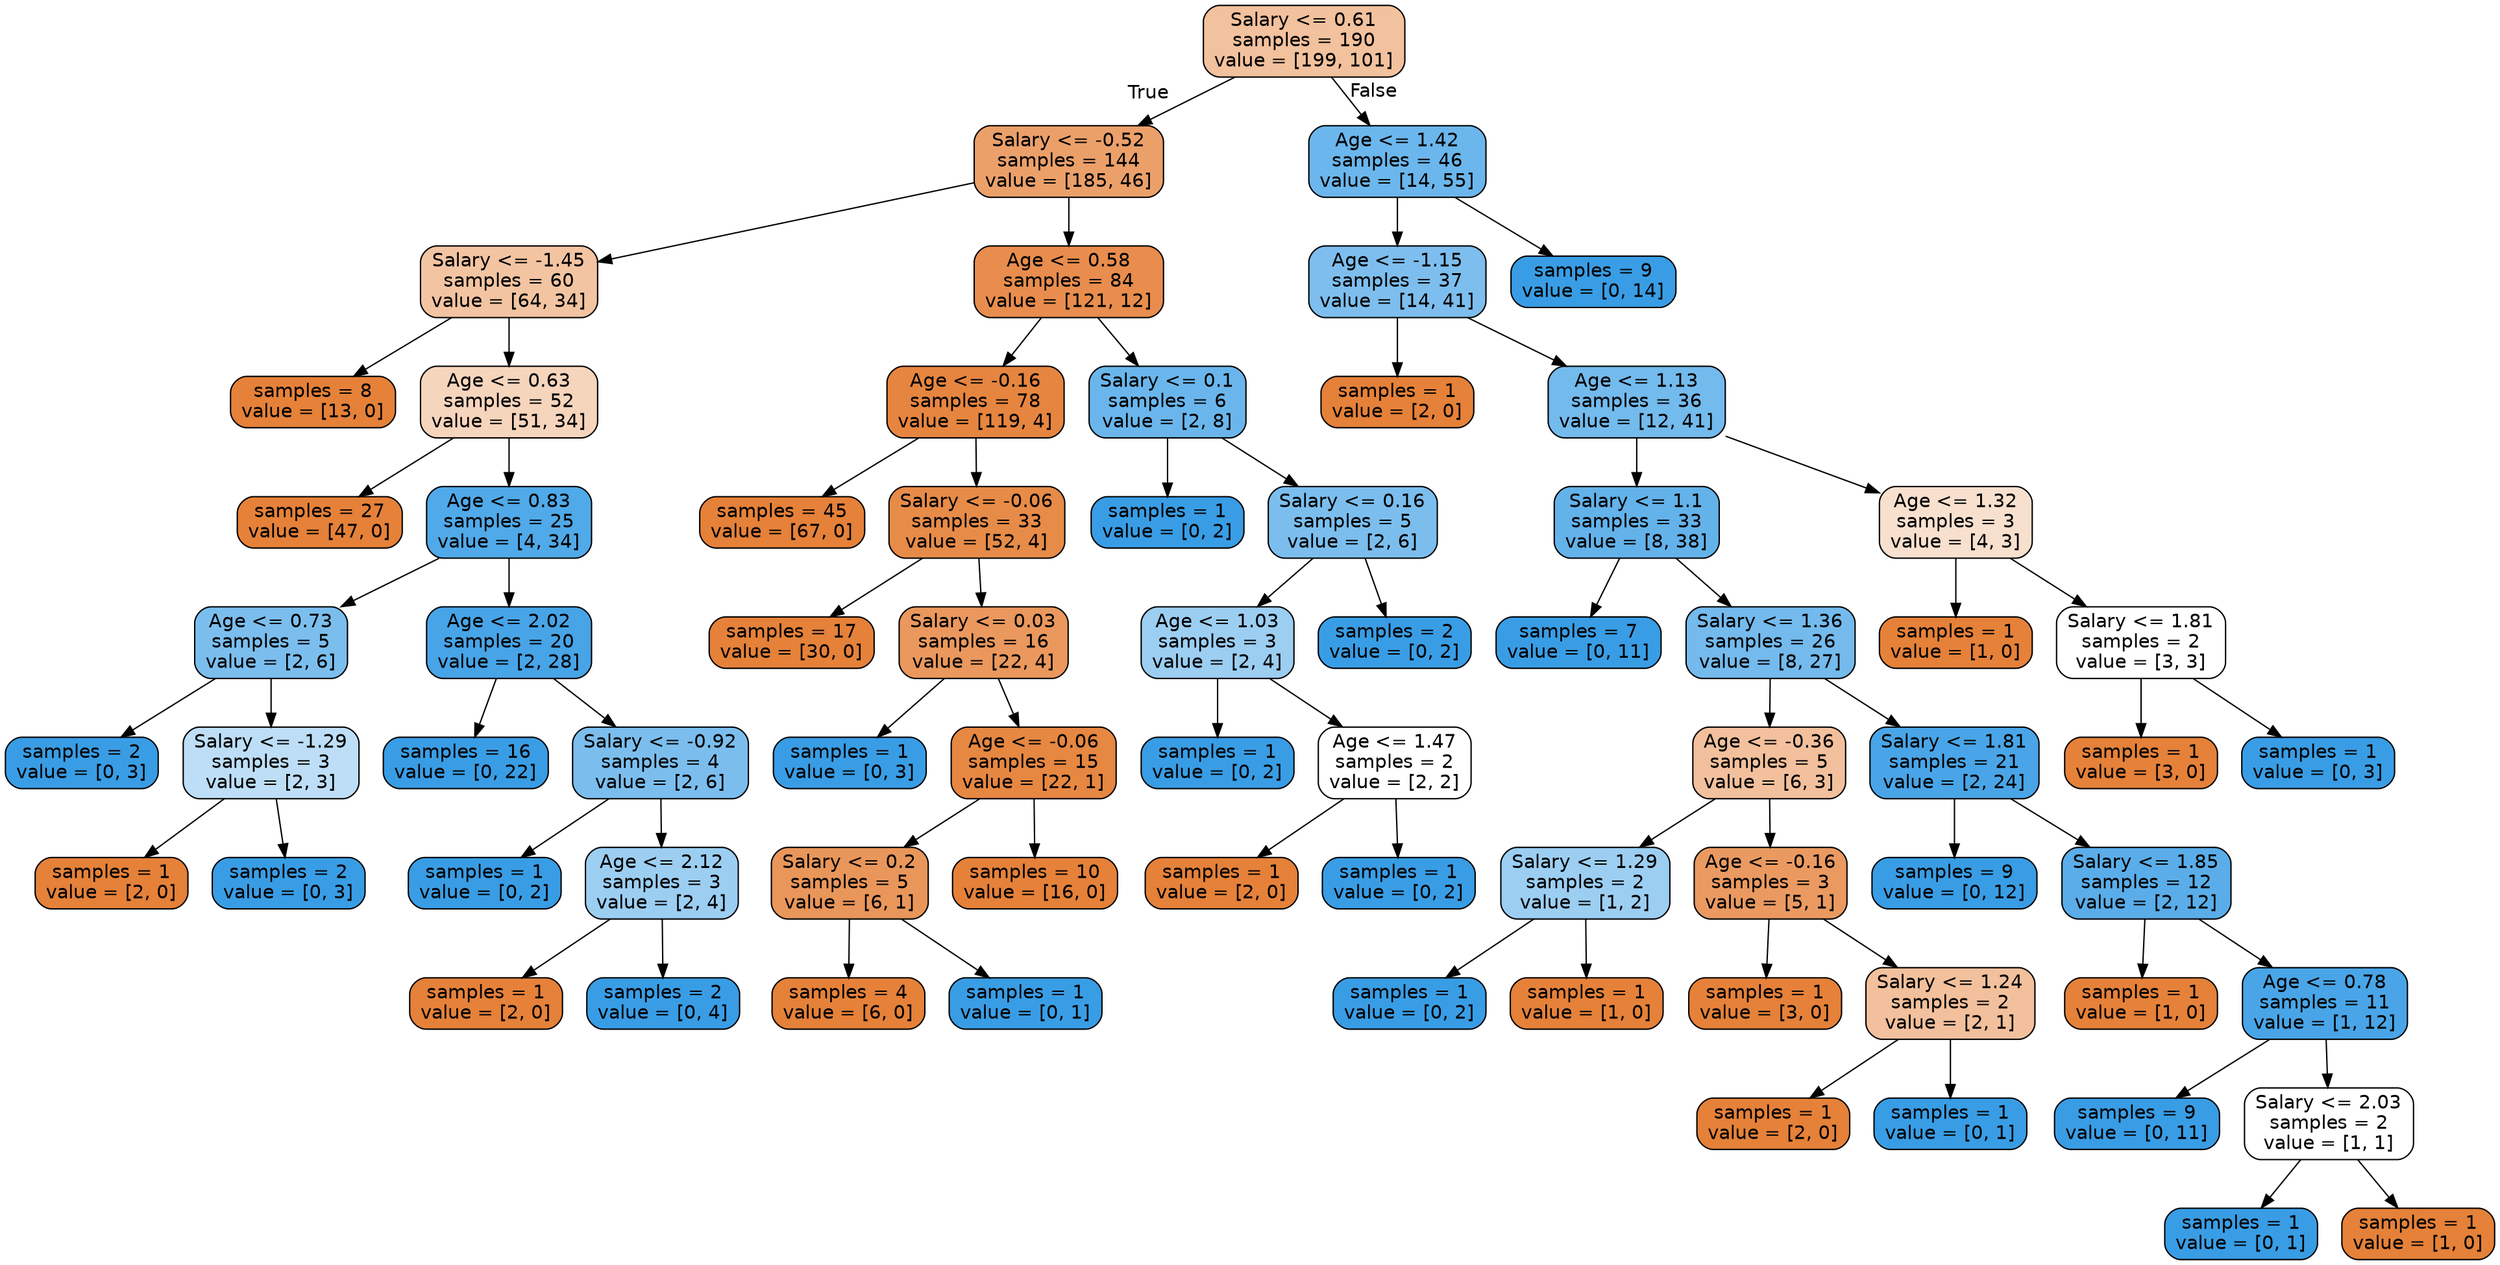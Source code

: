 digraph Tree {
node [shape=box, style="filled, rounded", color="black", fontname=helvetica] ;
edge [fontname=helvetica] ;
0 [label="Salary <= 0.61\nsamples = 190\nvalue = [199, 101]", fillcolor="#f2c19d"] ;
1 [label="Salary <= -0.52\nsamples = 144\nvalue = [185, 46]", fillcolor="#eba06a"] ;
0 -> 1 [labeldistance=2.5, labelangle=45, headlabel="True"] ;
2 [label="Salary <= -1.45\nsamples = 60\nvalue = [64, 34]", fillcolor="#f3c4a2"] ;
1 -> 2 ;
3 [label="samples = 8\nvalue = [13, 0]", fillcolor="#e58139"] ;
2 -> 3 ;
4 [label="Age <= 0.63\nsamples = 52\nvalue = [51, 34]", fillcolor="#f6d5bd"] ;
2 -> 4 ;
5 [label="samples = 27\nvalue = [47, 0]", fillcolor="#e58139"] ;
4 -> 5 ;
6 [label="Age <= 0.83\nsamples = 25\nvalue = [4, 34]", fillcolor="#50a9e8"] ;
4 -> 6 ;
7 [label="Age <= 0.73\nsamples = 5\nvalue = [2, 6]", fillcolor="#7bbeee"] ;
6 -> 7 ;
8 [label="samples = 2\nvalue = [0, 3]", fillcolor="#399de5"] ;
7 -> 8 ;
9 [label="Salary <= -1.29\nsamples = 3\nvalue = [2, 3]", fillcolor="#bddef6"] ;
7 -> 9 ;
10 [label="samples = 1\nvalue = [2, 0]", fillcolor="#e58139"] ;
9 -> 10 ;
11 [label="samples = 2\nvalue = [0, 3]", fillcolor="#399de5"] ;
9 -> 11 ;
12 [label="Age <= 2.02\nsamples = 20\nvalue = [2, 28]", fillcolor="#47a4e7"] ;
6 -> 12 ;
13 [label="samples = 16\nvalue = [0, 22]", fillcolor="#399de5"] ;
12 -> 13 ;
14 [label="Salary <= -0.92\nsamples = 4\nvalue = [2, 6]", fillcolor="#7bbeee"] ;
12 -> 14 ;
15 [label="samples = 1\nvalue = [0, 2]", fillcolor="#399de5"] ;
14 -> 15 ;
16 [label="Age <= 2.12\nsamples = 3\nvalue = [2, 4]", fillcolor="#9ccef2"] ;
14 -> 16 ;
17 [label="samples = 1\nvalue = [2, 0]", fillcolor="#e58139"] ;
16 -> 17 ;
18 [label="samples = 2\nvalue = [0, 4]", fillcolor="#399de5"] ;
16 -> 18 ;
19 [label="Age <= 0.58\nsamples = 84\nvalue = [121, 12]", fillcolor="#e88d4d"] ;
1 -> 19 ;
20 [label="Age <= -0.16\nsamples = 78\nvalue = [119, 4]", fillcolor="#e68540"] ;
19 -> 20 ;
21 [label="samples = 45\nvalue = [67, 0]", fillcolor="#e58139"] ;
20 -> 21 ;
22 [label="Salary <= -0.06\nsamples = 33\nvalue = [52, 4]", fillcolor="#e78b48"] ;
20 -> 22 ;
23 [label="samples = 17\nvalue = [30, 0]", fillcolor="#e58139"] ;
22 -> 23 ;
24 [label="Salary <= 0.03\nsamples = 16\nvalue = [22, 4]", fillcolor="#ea985d"] ;
22 -> 24 ;
25 [label="samples = 1\nvalue = [0, 3]", fillcolor="#399de5"] ;
24 -> 25 ;
26 [label="Age <= -0.06\nsamples = 15\nvalue = [22, 1]", fillcolor="#e68742"] ;
24 -> 26 ;
27 [label="Salary <= 0.2\nsamples = 5\nvalue = [6, 1]", fillcolor="#e9965a"] ;
26 -> 27 ;
28 [label="samples = 4\nvalue = [6, 0]", fillcolor="#e58139"] ;
27 -> 28 ;
29 [label="samples = 1\nvalue = [0, 1]", fillcolor="#399de5"] ;
27 -> 29 ;
30 [label="samples = 10\nvalue = [16, 0]", fillcolor="#e58139"] ;
26 -> 30 ;
31 [label="Salary <= 0.1\nsamples = 6\nvalue = [2, 8]", fillcolor="#6ab6ec"] ;
19 -> 31 ;
32 [label="samples = 1\nvalue = [0, 2]", fillcolor="#399de5"] ;
31 -> 32 ;
33 [label="Salary <= 0.16\nsamples = 5\nvalue = [2, 6]", fillcolor="#7bbeee"] ;
31 -> 33 ;
34 [label="Age <= 1.03\nsamples = 3\nvalue = [2, 4]", fillcolor="#9ccef2"] ;
33 -> 34 ;
35 [label="samples = 1\nvalue = [0, 2]", fillcolor="#399de5"] ;
34 -> 35 ;
36 [label="Age <= 1.47\nsamples = 2\nvalue = [2, 2]", fillcolor="#ffffff"] ;
34 -> 36 ;
37 [label="samples = 1\nvalue = [2, 0]", fillcolor="#e58139"] ;
36 -> 37 ;
38 [label="samples = 1\nvalue = [0, 2]", fillcolor="#399de5"] ;
36 -> 38 ;
39 [label="samples = 2\nvalue = [0, 2]", fillcolor="#399de5"] ;
33 -> 39 ;
40 [label="Age <= 1.42\nsamples = 46\nvalue = [14, 55]", fillcolor="#6bb6ec"] ;
0 -> 40 [labeldistance=2.5, labelangle=-45, headlabel="False"] ;
41 [label="Age <= -1.15\nsamples = 37\nvalue = [14, 41]", fillcolor="#7dbeee"] ;
40 -> 41 ;
42 [label="samples = 1\nvalue = [2, 0]", fillcolor="#e58139"] ;
41 -> 42 ;
43 [label="Age <= 1.13\nsamples = 36\nvalue = [12, 41]", fillcolor="#73baed"] ;
41 -> 43 ;
44 [label="Salary <= 1.1\nsamples = 33\nvalue = [8, 38]", fillcolor="#63b2ea"] ;
43 -> 44 ;
45 [label="samples = 7\nvalue = [0, 11]", fillcolor="#399de5"] ;
44 -> 45 ;
46 [label="Salary <= 1.36\nsamples = 26\nvalue = [8, 27]", fillcolor="#74baed"] ;
44 -> 46 ;
47 [label="Age <= -0.36\nsamples = 5\nvalue = [6, 3]", fillcolor="#f2c09c"] ;
46 -> 47 ;
48 [label="Salary <= 1.29\nsamples = 2\nvalue = [1, 2]", fillcolor="#9ccef2"] ;
47 -> 48 ;
49 [label="samples = 1\nvalue = [0, 2]", fillcolor="#399de5"] ;
48 -> 49 ;
50 [label="samples = 1\nvalue = [1, 0]", fillcolor="#e58139"] ;
48 -> 50 ;
51 [label="Age <= -0.16\nsamples = 3\nvalue = [5, 1]", fillcolor="#ea9a61"] ;
47 -> 51 ;
52 [label="samples = 1\nvalue = [3, 0]", fillcolor="#e58139"] ;
51 -> 52 ;
53 [label="Salary <= 1.24\nsamples = 2\nvalue = [2, 1]", fillcolor="#f2c09c"] ;
51 -> 53 ;
54 [label="samples = 1\nvalue = [2, 0]", fillcolor="#e58139"] ;
53 -> 54 ;
55 [label="samples = 1\nvalue = [0, 1]", fillcolor="#399de5"] ;
53 -> 55 ;
56 [label="Salary <= 1.81\nsamples = 21\nvalue = [2, 24]", fillcolor="#49a5e7"] ;
46 -> 56 ;
57 [label="samples = 9\nvalue = [0, 12]", fillcolor="#399de5"] ;
56 -> 57 ;
58 [label="Salary <= 1.85\nsamples = 12\nvalue = [2, 12]", fillcolor="#5aade9"] ;
56 -> 58 ;
59 [label="samples = 1\nvalue = [1, 0]", fillcolor="#e58139"] ;
58 -> 59 ;
60 [label="Age <= 0.78\nsamples = 11\nvalue = [1, 12]", fillcolor="#49a5e7"] ;
58 -> 60 ;
61 [label="samples = 9\nvalue = [0, 11]", fillcolor="#399de5"] ;
60 -> 61 ;
62 [label="Salary <= 2.03\nsamples = 2\nvalue = [1, 1]", fillcolor="#ffffff"] ;
60 -> 62 ;
63 [label="samples = 1\nvalue = [0, 1]", fillcolor="#399de5"] ;
62 -> 63 ;
64 [label="samples = 1\nvalue = [1, 0]", fillcolor="#e58139"] ;
62 -> 64 ;
65 [label="Age <= 1.32\nsamples = 3\nvalue = [4, 3]", fillcolor="#f8e0ce"] ;
43 -> 65 ;
66 [label="samples = 1\nvalue = [1, 0]", fillcolor="#e58139"] ;
65 -> 66 ;
67 [label="Salary <= 1.81\nsamples = 2\nvalue = [3, 3]", fillcolor="#ffffff"] ;
65 -> 67 ;
68 [label="samples = 1\nvalue = [3, 0]", fillcolor="#e58139"] ;
67 -> 68 ;
69 [label="samples = 1\nvalue = [0, 3]", fillcolor="#399de5"] ;
67 -> 69 ;
70 [label="samples = 9\nvalue = [0, 14]", fillcolor="#399de5"] ;
40 -> 70 ;
}
